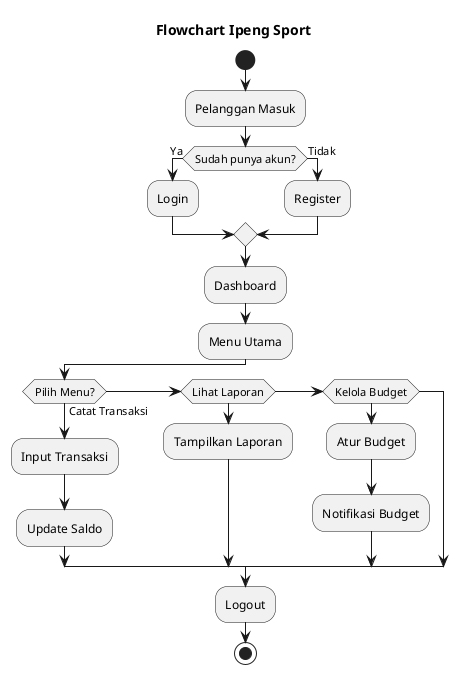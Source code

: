 @startuml

' === Flowchart ===
title Flowchart Ipeng Sport
start
:Pelanggan Masuk;
if (Sudah punya akun?) then (Ya)
  :Login;
else (Tidak)
  :Register;
endif
:Dashboard;
:Menu Utama;
if (Pilih Menu?) then (Catat Transaksi)
  :Input Transaksi;
  :Update Saldo;
elseif (Lihat Laporan)
  :Tampilkan Laporan;
elseif (Kelola Budget)
  :Atur Budget;
  :Notifikasi Budget;
endif
:Logout;
stop

@enduml